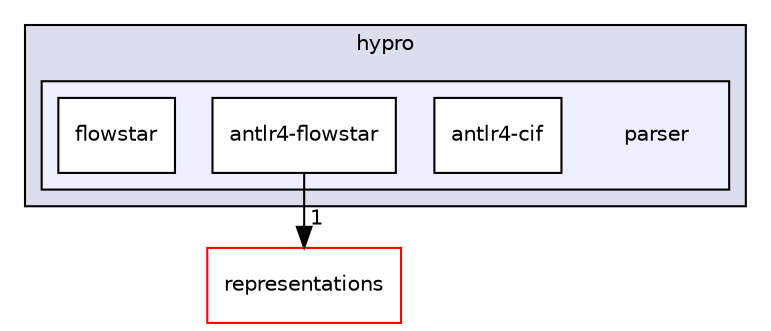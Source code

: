 digraph "/home/travis/build/hypro/hypro/src/hypro/parser" {
  compound=true
  node [ fontsize="10", fontname="Helvetica"];
  edge [ labelfontsize="10", labelfontname="Helvetica"];
  subgraph clusterdir_2ce0cb9797b50c8d842bc50008b46cdd {
    graph [ bgcolor="#ddddee", pencolor="black", label="hypro" fontname="Helvetica", fontsize="10", URL="dir_2ce0cb9797b50c8d842bc50008b46cdd.html"]
  subgraph clusterdir_2c8758a5fdbf28946c502b471e14bb83 {
    graph [ bgcolor="#eeeeff", pencolor="black", label="" URL="dir_2c8758a5fdbf28946c502b471e14bb83.html"];
    dir_2c8758a5fdbf28946c502b471e14bb83 [shape=plaintext label="parser"];
    dir_293cf7ffd2d1ce76fb1a113fdef90fd7 [shape=box label="antlr4-cif" color="black" fillcolor="white" style="filled" URL="dir_293cf7ffd2d1ce76fb1a113fdef90fd7.html"];
    dir_d21d851d43d9af6e0004f77727cc1ce2 [shape=box label="antlr4-flowstar" color="black" fillcolor="white" style="filled" URL="dir_d21d851d43d9af6e0004f77727cc1ce2.html"];
    dir_f9717485e2c54dccf37fdcc8c536ee8a [shape=box label="flowstar" color="black" fillcolor="white" style="filled" URL="dir_f9717485e2c54dccf37fdcc8c536ee8a.html"];
  }
  }
  dir_7fa927d8fbf9dfbeef69af27f63bc81b [shape=box label="representations" fillcolor="white" style="filled" color="red" URL="dir_7fa927d8fbf9dfbeef69af27f63bc81b.html"];
  dir_d21d851d43d9af6e0004f77727cc1ce2->dir_7fa927d8fbf9dfbeef69af27f63bc81b [headlabel="1", labeldistance=1.5 headhref="dir_000032_000015.html"];
}
